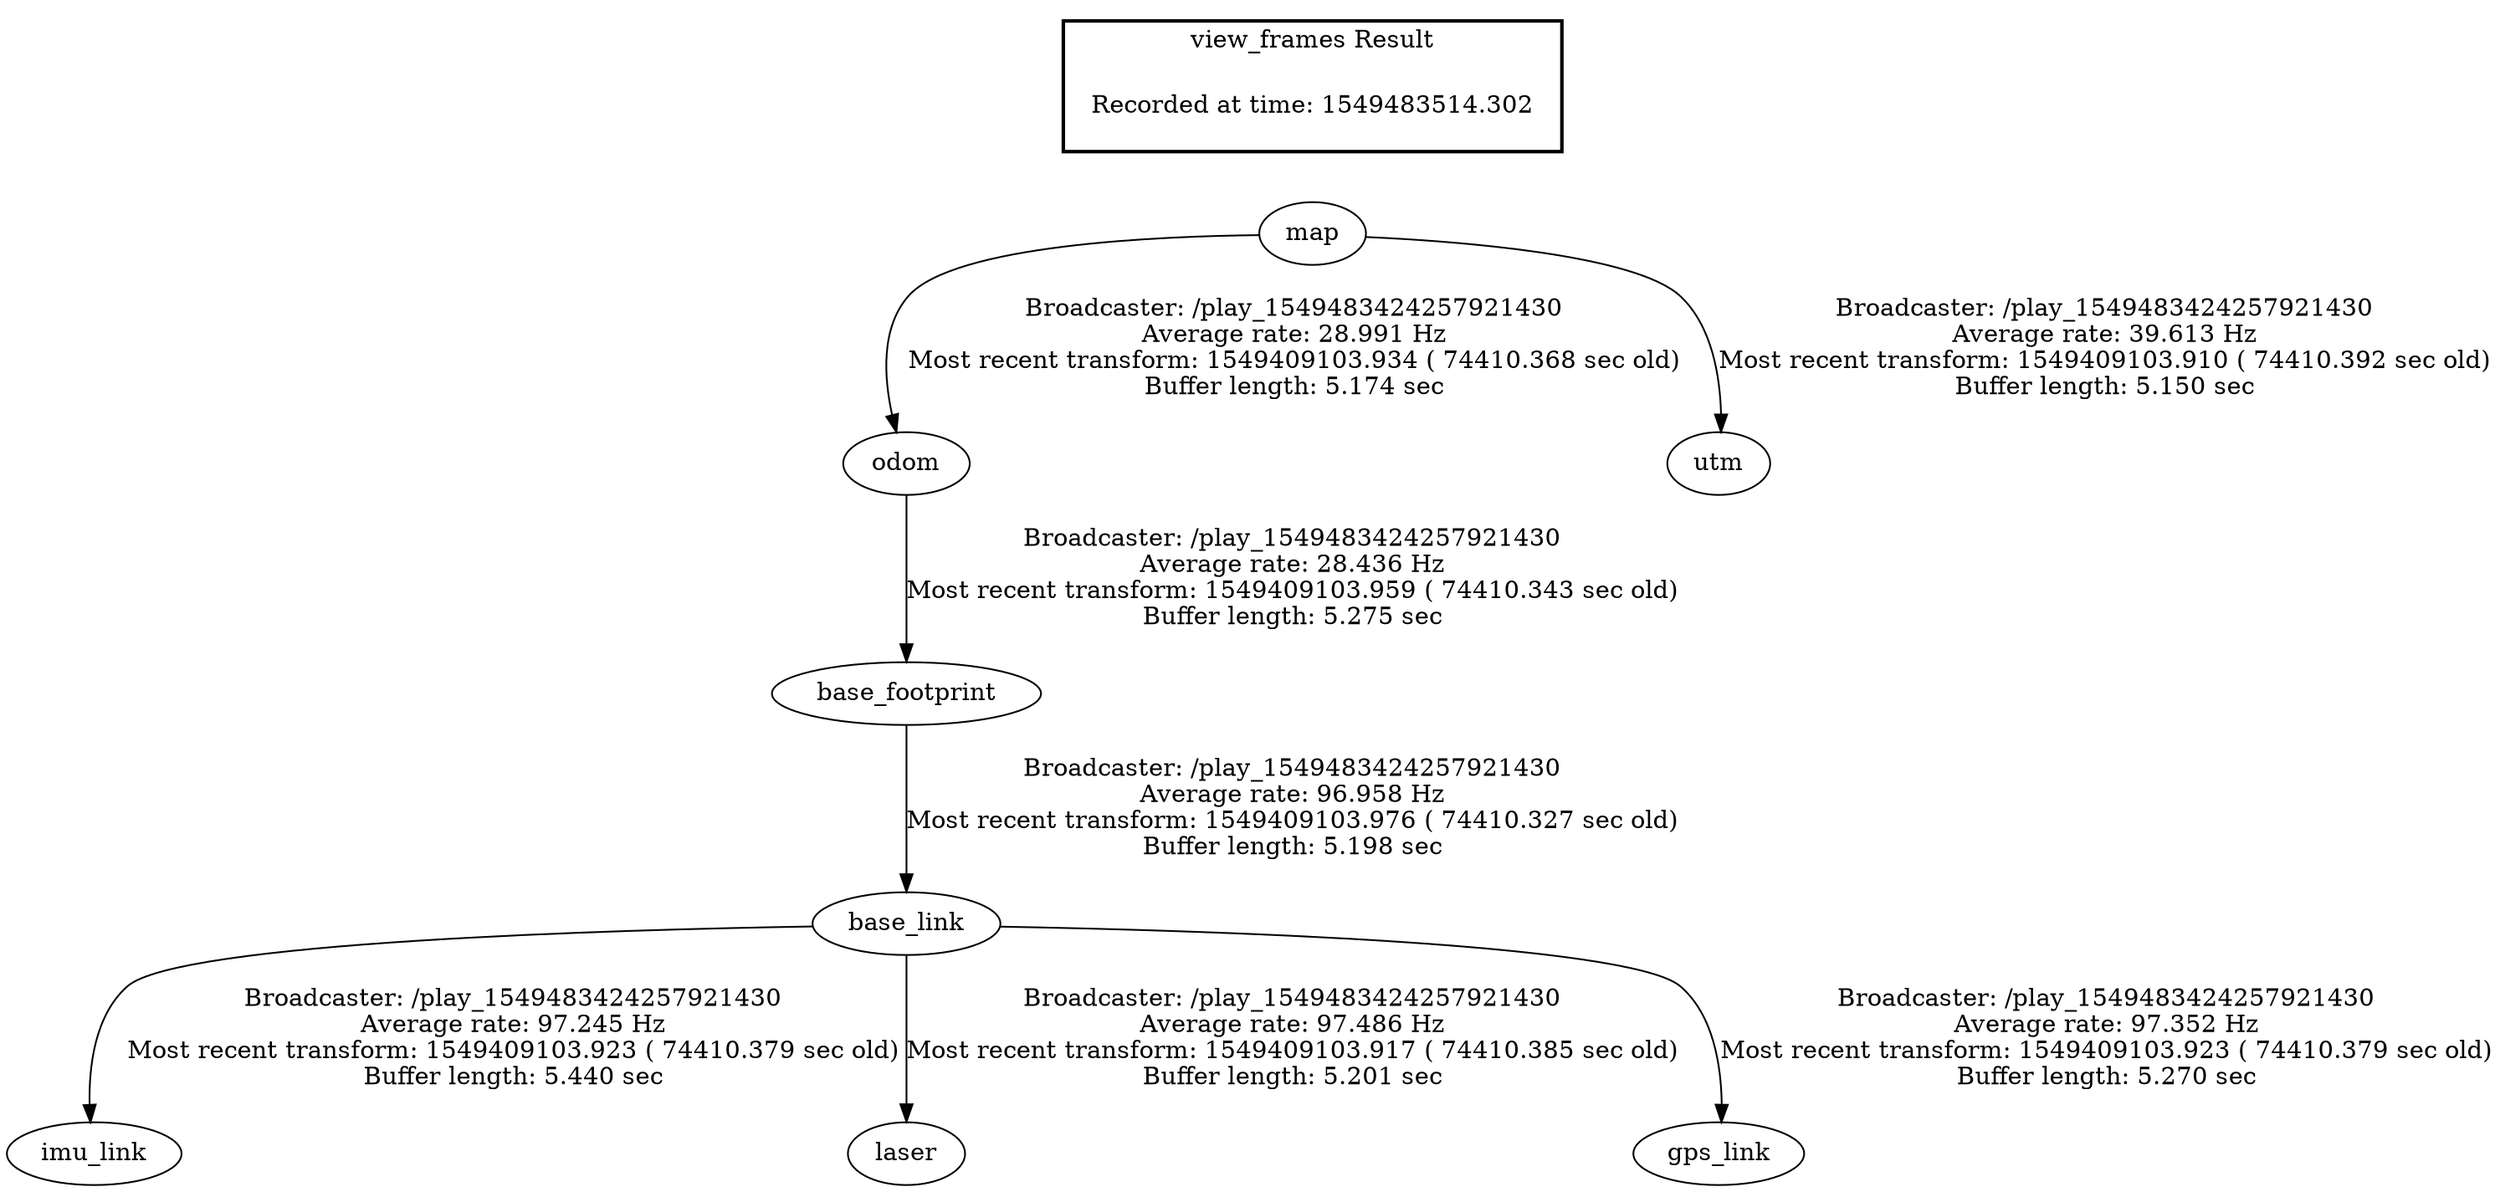 digraph G {
"map" -> "odom"[label="Broadcaster: /play_1549483424257921430\nAverage rate: 28.991 Hz\nMost recent transform: 1549409103.934 ( 74410.368 sec old)\nBuffer length: 5.174 sec\n"];
"odom" -> "base_footprint"[label="Broadcaster: /play_1549483424257921430\nAverage rate: 28.436 Hz\nMost recent transform: 1549409103.959 ( 74410.343 sec old)\nBuffer length: 5.275 sec\n"];
"base_link" -> "imu_link"[label="Broadcaster: /play_1549483424257921430\nAverage rate: 97.245 Hz\nMost recent transform: 1549409103.923 ( 74410.379 sec old)\nBuffer length: 5.440 sec\n"];
"base_footprint" -> "base_link"[label="Broadcaster: /play_1549483424257921430\nAverage rate: 96.958 Hz\nMost recent transform: 1549409103.976 ( 74410.327 sec old)\nBuffer length: 5.198 sec\n"];
"base_link" -> "laser"[label="Broadcaster: /play_1549483424257921430\nAverage rate: 97.486 Hz\nMost recent transform: 1549409103.917 ( 74410.385 sec old)\nBuffer length: 5.201 sec\n"];
"map" -> "utm"[label="Broadcaster: /play_1549483424257921430\nAverage rate: 39.613 Hz\nMost recent transform: 1549409103.910 ( 74410.392 sec old)\nBuffer length: 5.150 sec\n"];
"base_link" -> "gps_link"[label="Broadcaster: /play_1549483424257921430\nAverage rate: 97.352 Hz\nMost recent transform: 1549409103.923 ( 74410.379 sec old)\nBuffer length: 5.270 sec\n"];
edge [style=invis];
 subgraph cluster_legend { style=bold; color=black; label ="view_frames Result";
"Recorded at time: 1549483514.302"[ shape=plaintext ] ;
 }->"map";
}